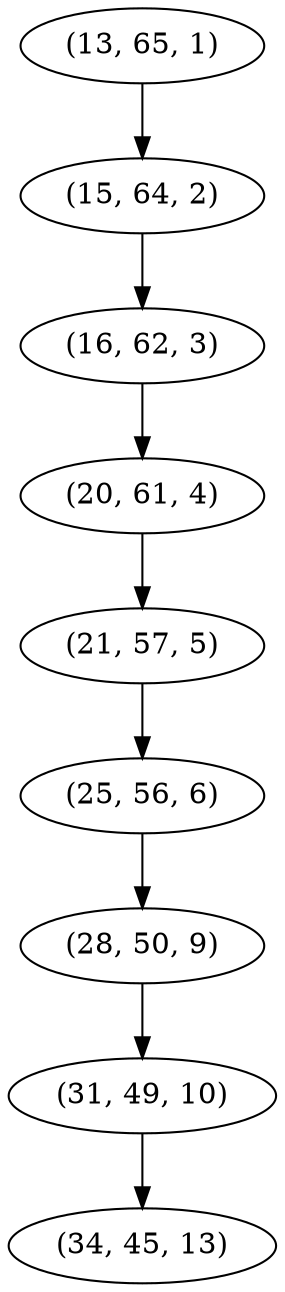 digraph tree {
    "(13, 65, 1)";
    "(15, 64, 2)";
    "(16, 62, 3)";
    "(20, 61, 4)";
    "(21, 57, 5)";
    "(25, 56, 6)";
    "(28, 50, 9)";
    "(31, 49, 10)";
    "(34, 45, 13)";
    "(13, 65, 1)" -> "(15, 64, 2)";
    "(15, 64, 2)" -> "(16, 62, 3)";
    "(16, 62, 3)" -> "(20, 61, 4)";
    "(20, 61, 4)" -> "(21, 57, 5)";
    "(21, 57, 5)" -> "(25, 56, 6)";
    "(25, 56, 6)" -> "(28, 50, 9)";
    "(28, 50, 9)" -> "(31, 49, 10)";
    "(31, 49, 10)" -> "(34, 45, 13)";
}
